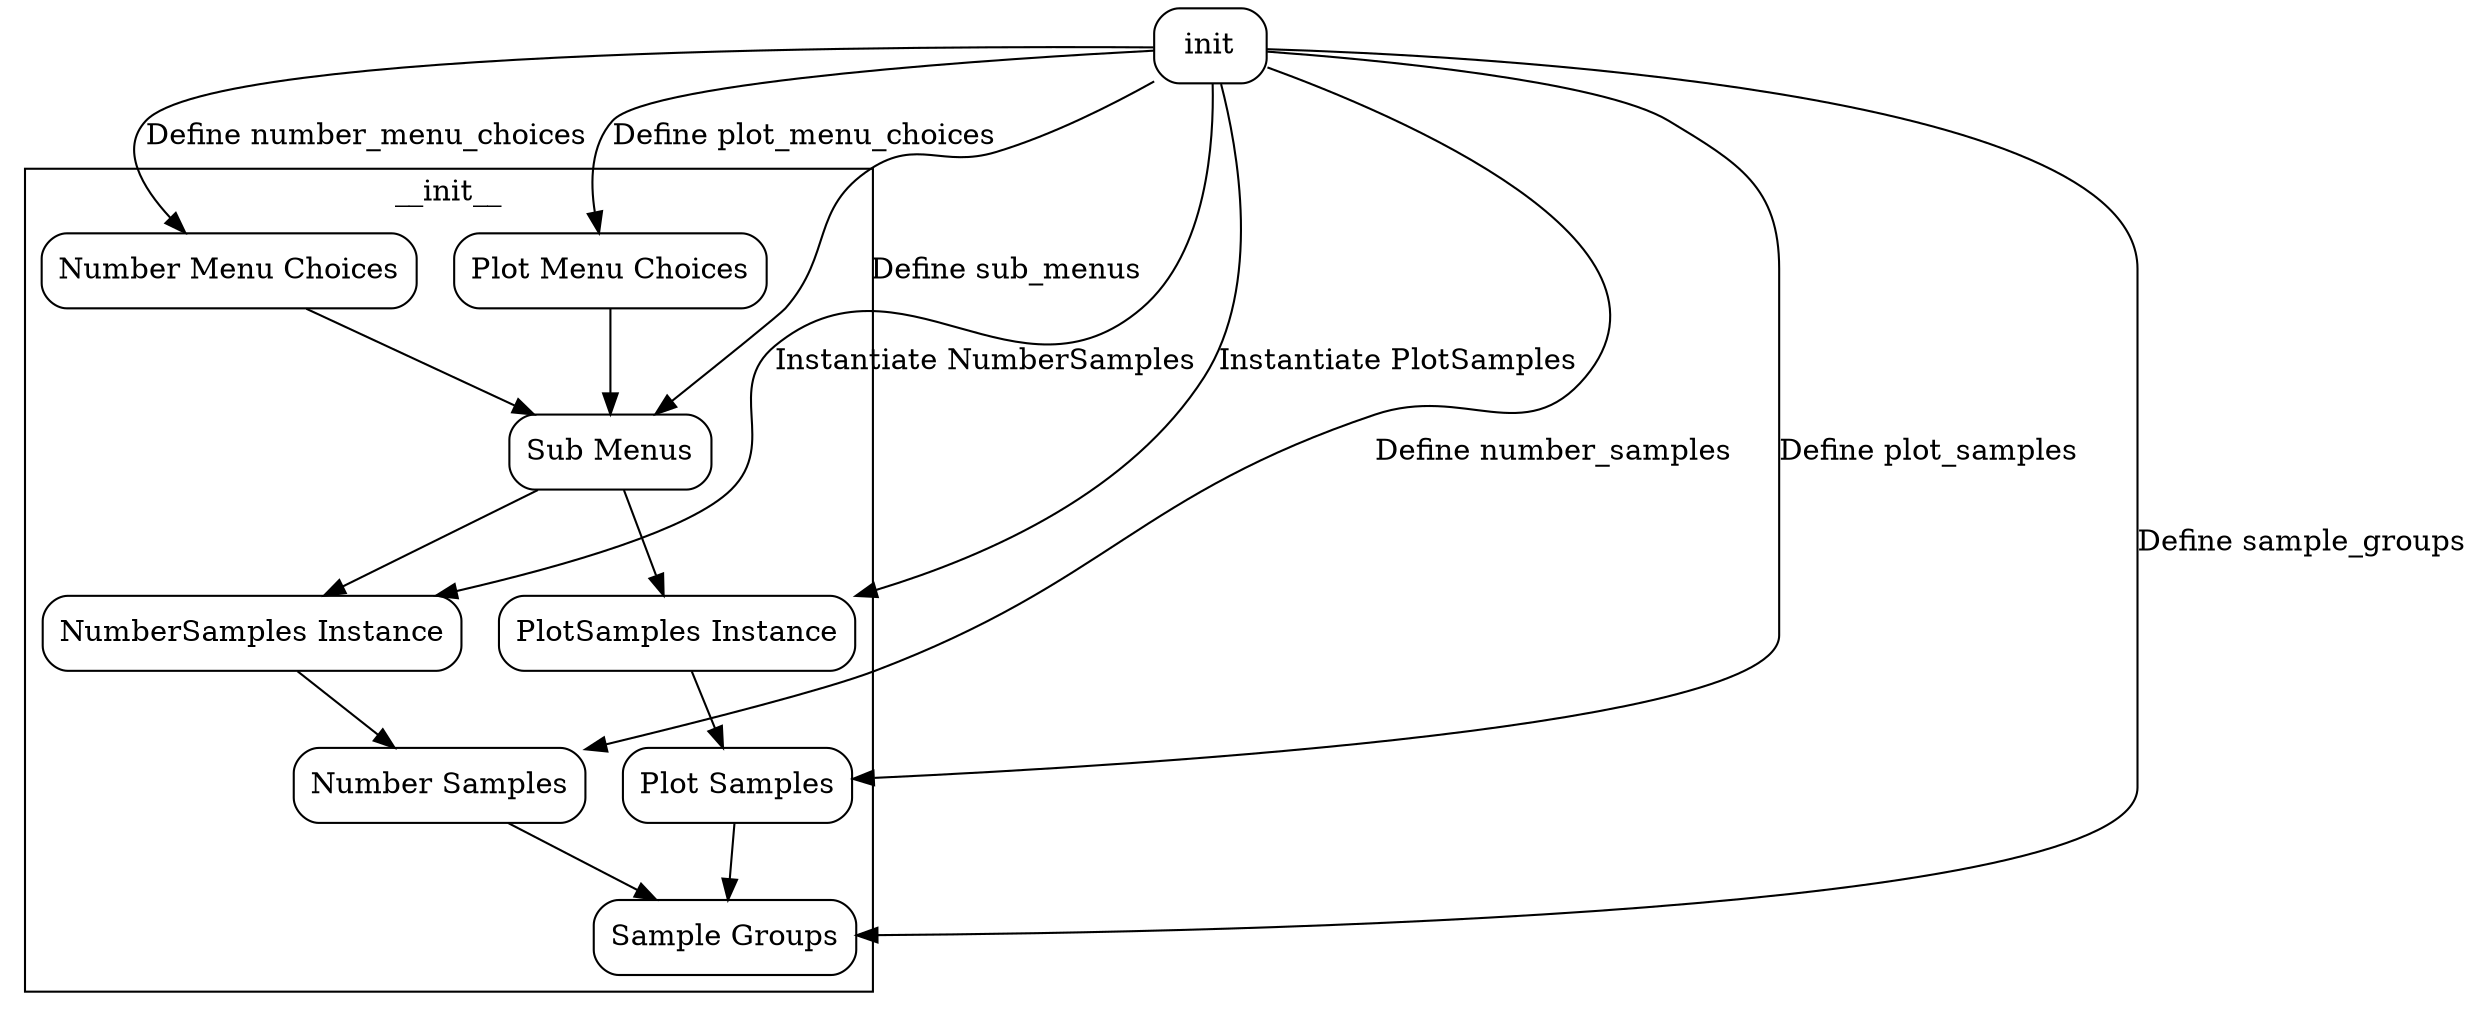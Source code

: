 digraph G {
    node [shape=box, style="rounded, filled", fillcolor="#ffffff"]

    subgraph cluster_init {
        label="__init__"
        number_menu_choices [label="Number Menu Choices"]
        plot_menu_choices [label="Plot Menu Choices"]
        sub_menus [label="Sub Menus"]
        number_samples_instance [label="NumberSamples Instance"]
        plot_samples_instance [label="PlotSamples Instance"]
        number_samples [label="Number Samples"]
        plot_samples [label="Plot Samples"]
        sample_groups [label="Sample Groups"]

        number_menu_choices -> sub_menus
        plot_menu_choices -> sub_menus
        sub_menus -> number_samples_instance
        sub_menus -> plot_samples_instance
        number_samples_instance -> number_samples
        plot_samples_instance -> plot_samples
        number_samples -> sample_groups
        plot_samples -> sample_groups
    }

    init -> number_menu_choices [label="Define number_menu_choices"]
    init -> plot_menu_choices [label="Define plot_menu_choices"]
    init -> sub_menus [label="Define sub_menus"]
    init -> number_samples_instance [label="Instantiate NumberSamples"]
    init -> plot_samples_instance [label="Instantiate PlotSamples"]
    init -> number_samples [label="Define number_samples"]
    init -> plot_samples [label="Define plot_samples"]
    init -> sample_groups [label="Define sample_groups"]
}
